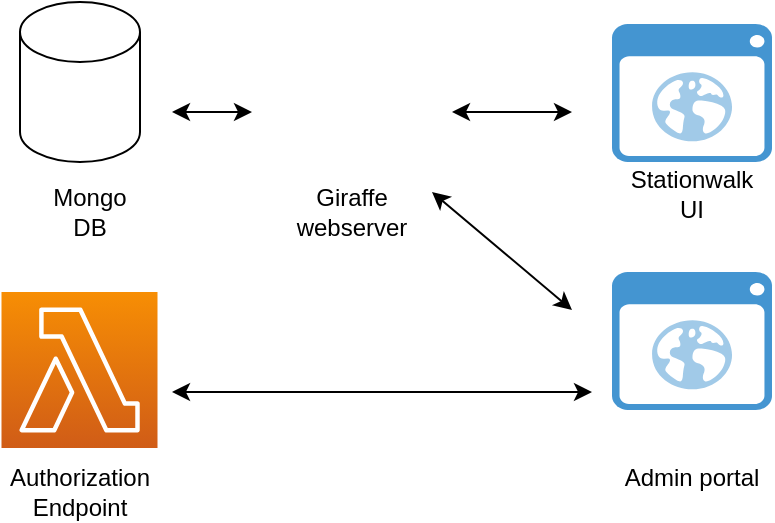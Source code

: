 <mxfile version="15.6.8" type="device"><diagram id="Ht1M8jgEwFfnCIfOTk4-" name="Page-1"><mxGraphModel dx="898" dy="510" grid="1" gridSize="10" guides="1" tooltips="1" connect="1" arrows="1" fold="1" page="1" pageScale="1" pageWidth="1169" pageHeight="827" math="0" shadow="0"><root><mxCell id="0"/><mxCell id="1" parent="0"/><mxCell id="UEzPUAAOIrF-is8g5C7q-85" value="&lt;div&gt;&lt;br&gt;&lt;/div&gt;" style="outlineConnect=0;fontColor=#232F3E;gradientColor=#F78E04;gradientDirection=north;fillColor=#D05C17;strokeColor=#ffffff;dashed=0;verticalLabelPosition=bottom;verticalAlign=top;align=center;html=1;fontSize=12;fontStyle=0;aspect=fixed;shape=mxgraph.aws4.resourceIcon;resIcon=mxgraph.aws4.lambda;labelBackgroundColor=#ffffff;spacingTop=6;" parent="1" vertex="1"><mxGeometry x="74.75" y="250" width="78" height="78" as="geometry"/></mxCell><mxCell id="79NiV1t88i-BDWwgv9OD-2" value="Mongo DB&lt;br&gt;" style="text;html=1;strokeColor=none;fillColor=none;align=center;verticalAlign=middle;whiteSpace=wrap;rounded=0;" parent="1" vertex="1"><mxGeometry x="99" y="200" width="40" height="20" as="geometry"/></mxCell><mxCell id="79NiV1t88i-BDWwgv9OD-4" value="Giraffe webserver" style="text;html=1;strokeColor=none;fillColor=none;align=center;verticalAlign=middle;whiteSpace=wrap;rounded=0;" parent="1" vertex="1"><mxGeometry x="230" y="200" width="40" height="20" as="geometry"/></mxCell><mxCell id="79NiV1t88i-BDWwgv9OD-5" value="" style="shape=image;html=1;verticalAlign=top;verticalLabelPosition=bottom;labelBackgroundColor=#ffffff;imageAspect=0;aspect=fixed;image=https://cdn1.iconfinder.com/data/icons/computer-hardware-hand-drawn-vol-1/52/server__database__data__storage__computer__webserver__electronic-128.png" parent="1" vertex="1"><mxGeometry x="210" y="111" width="80" height="80" as="geometry"/></mxCell><mxCell id="79NiV1t88i-BDWwgv9OD-6" value="" style="endArrow=classic;startArrow=classic;html=1;" parent="1" edge="1"><mxGeometry width="50" height="50" relative="1" as="geometry"><mxPoint x="160" y="160" as="sourcePoint"/><mxPoint x="200" y="160" as="targetPoint"/></mxGeometry></mxCell><mxCell id="79NiV1t88i-BDWwgv9OD-8" value="" style="shadow=0;dashed=0;html=1;strokeColor=none;fillColor=#4495D1;labelPosition=center;verticalLabelPosition=bottom;verticalAlign=top;align=center;outlineConnect=0;shape=mxgraph.veeam.2d.web_ui;" parent="1" vertex="1"><mxGeometry x="380" y="116" width="80" height="69" as="geometry"/></mxCell><mxCell id="79NiV1t88i-BDWwgv9OD-9" value="&lt;div&gt;Stationwalk UI&lt;/div&gt;" style="text;html=1;strokeColor=none;fillColor=none;align=center;verticalAlign=middle;whiteSpace=wrap;rounded=0;" parent="1" vertex="1"><mxGeometry x="400" y="191" width="40" height="20" as="geometry"/></mxCell><mxCell id="79NiV1t88i-BDWwgv9OD-11" value="" style="endArrow=classic;startArrow=classic;html=1;" parent="1" edge="1"><mxGeometry width="50" height="50" relative="1" as="geometry"><mxPoint x="300" y="160" as="sourcePoint"/><mxPoint x="360" y="160" as="targetPoint"/></mxGeometry></mxCell><mxCell id="79NiV1t88i-BDWwgv9OD-12" value="" style="shadow=0;dashed=0;html=1;strokeColor=none;fillColor=#4495D1;labelPosition=center;verticalLabelPosition=bottom;verticalAlign=top;align=center;outlineConnect=0;shape=mxgraph.veeam.2d.web_ui;" parent="1" vertex="1"><mxGeometry x="380" y="240" width="80" height="69" as="geometry"/></mxCell><mxCell id="79NiV1t88i-BDWwgv9OD-13" value="&lt;div&gt;Admin portal&lt;/div&gt;&lt;div&gt;&lt;br&gt;&lt;/div&gt;" style="text;html=1;strokeColor=none;fillColor=none;align=center;verticalAlign=middle;whiteSpace=wrap;rounded=0;" parent="1" vertex="1"><mxGeometry x="385" y="340" width="70" height="20" as="geometry"/></mxCell><mxCell id="79NiV1t88i-BDWwgv9OD-14" value="" style="endArrow=classic;startArrow=classic;html=1;" parent="1" edge="1"><mxGeometry width="50" height="50" relative="1" as="geometry"><mxPoint x="160" y="300" as="sourcePoint"/><mxPoint x="370" y="300" as="targetPoint"/></mxGeometry></mxCell><mxCell id="79NiV1t88i-BDWwgv9OD-15" value="" style="endArrow=classic;startArrow=classic;html=1;" parent="1" edge="1"><mxGeometry width="50" height="50" relative="1" as="geometry"><mxPoint x="290" y="200" as="sourcePoint"/><mxPoint x="360" y="259" as="targetPoint"/></mxGeometry></mxCell><mxCell id="QHnUAl_0KG4Azg2iu43r-1" value="" style="shape=cylinder3;whiteSpace=wrap;html=1;boundedLbl=1;backgroundOutline=1;size=15;" vertex="1" parent="1"><mxGeometry x="84" y="105" width="60" height="80" as="geometry"/></mxCell><mxCell id="QHnUAl_0KG4Azg2iu43r-2" value="Authorization Endpoint" style="text;html=1;strokeColor=none;fillColor=none;align=center;verticalAlign=middle;whiteSpace=wrap;rounded=0;" vertex="1" parent="1"><mxGeometry x="94" y="340" width="40" height="20" as="geometry"/></mxCell></root></mxGraphModel></diagram></mxfile>